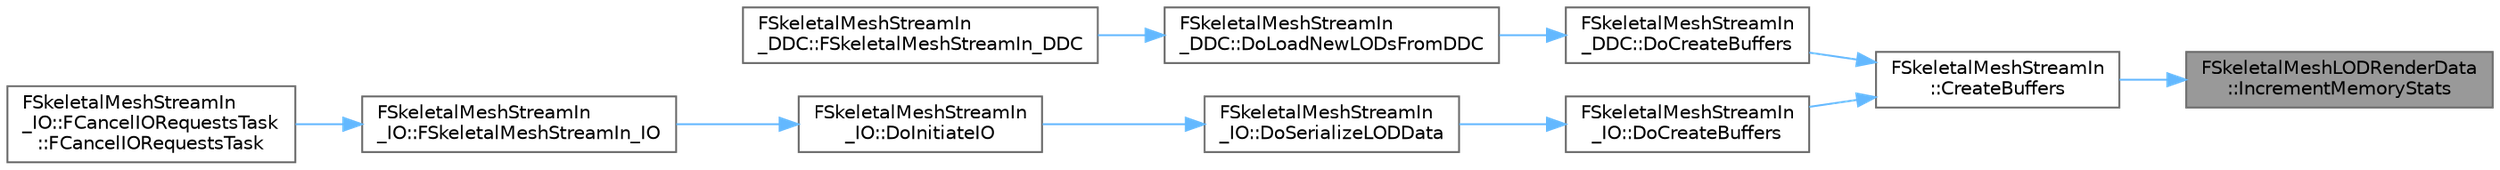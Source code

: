 digraph "FSkeletalMeshLODRenderData::IncrementMemoryStats"
{
 // INTERACTIVE_SVG=YES
 // LATEX_PDF_SIZE
  bgcolor="transparent";
  edge [fontname=Helvetica,fontsize=10,labelfontname=Helvetica,labelfontsize=10];
  node [fontname=Helvetica,fontsize=10,shape=box,height=0.2,width=0.4];
  rankdir="RL";
  Node1 [id="Node000001",label="FSkeletalMeshLODRenderData\l::IncrementMemoryStats",height=0.2,width=0.4,color="gray40", fillcolor="grey60", style="filled", fontcolor="black",tooltip=" "];
  Node1 -> Node2 [id="edge1_Node000001_Node000002",dir="back",color="steelblue1",style="solid",tooltip=" "];
  Node2 [id="Node000002",label="FSkeletalMeshStreamIn\l::CreateBuffers",height=0.2,width=0.4,color="grey40", fillcolor="white", style="filled",URL="$d7/d36/classFSkeletalMeshStreamIn.html#a9fcba579bba67a4e597c98b65d0a1729",tooltip="Create buffers with new LOD data."];
  Node2 -> Node3 [id="edge2_Node000002_Node000003",dir="back",color="steelblue1",style="solid",tooltip=" "];
  Node3 [id="Node000003",label="FSkeletalMeshStreamIn\l_DDC::DoCreateBuffers",height=0.2,width=0.4,color="grey40", fillcolor="white", style="filled",URL="$d7/d76/classFSkeletalMeshStreamIn__DDC.html#a7b483f58bd2ece2f2bf2a7ce2740e8bf",tooltip="Create RHI buffers for newly streamed-in LODs and queue a task to rename references on RT."];
  Node3 -> Node4 [id="edge3_Node000003_Node000004",dir="back",color="steelblue1",style="solid",tooltip=" "];
  Node4 [id="Node000004",label="FSkeletalMeshStreamIn\l_DDC::DoLoadNewLODsFromDDC",height=0.2,width=0.4,color="grey40", fillcolor="white", style="filled",URL="$d7/d76/classFSkeletalMeshStreamIn__DDC.html#a8b128a9551f913d76ae003b89c50ba16",tooltip="Load new LOD buffers from DDC and queue a task to create RHI buffers on RT."];
  Node4 -> Node5 [id="edge4_Node000004_Node000005",dir="back",color="steelblue1",style="solid",tooltip=" "];
  Node5 [id="Node000005",label="FSkeletalMeshStreamIn\l_DDC::FSkeletalMeshStreamIn_DDC",height=0.2,width=0.4,color="grey40", fillcolor="white", style="filled",URL="$d7/d76/classFSkeletalMeshStreamIn__DDC.html#a51e175b29c5dec46e8dd769f4d3370f1",tooltip=" "];
  Node2 -> Node6 [id="edge5_Node000002_Node000006",dir="back",color="steelblue1",style="solid",tooltip=" "];
  Node6 [id="Node000006",label="FSkeletalMeshStreamIn\l_IO::DoCreateBuffers",height=0.2,width=0.4,color="grey40", fillcolor="white", style="filled",URL="$d3/d9e/classFSkeletalMeshStreamIn__IO.html#a25770a432a5bbf815598734069d3cbf4",tooltip=" "];
  Node6 -> Node7 [id="edge6_Node000006_Node000007",dir="back",color="steelblue1",style="solid",tooltip=" "];
  Node7 [id="Node000007",label="FSkeletalMeshStreamIn\l_IO::DoSerializeLODData",height=0.2,width=0.4,color="grey40", fillcolor="white", style="filled",URL="$d3/d9e/classFSkeletalMeshStreamIn__IO.html#af42f54a31f05edb73b107f96607d63bb",tooltip=" "];
  Node7 -> Node8 [id="edge7_Node000007_Node000008",dir="back",color="steelblue1",style="solid",tooltip=" "];
  Node8 [id="Node000008",label="FSkeletalMeshStreamIn\l_IO::DoInitiateIO",height=0.2,width=0.4,color="grey40", fillcolor="white", style="filled",URL="$d3/d9e/classFSkeletalMeshStreamIn__IO.html#a564fa1e1f02f67f9d6c988f2ad95620a",tooltip=" "];
  Node8 -> Node9 [id="edge8_Node000008_Node000009",dir="back",color="steelblue1",style="solid",tooltip=" "];
  Node9 [id="Node000009",label="FSkeletalMeshStreamIn\l_IO::FSkeletalMeshStreamIn_IO",height=0.2,width=0.4,color="grey40", fillcolor="white", style="filled",URL="$d3/d9e/classFSkeletalMeshStreamIn__IO.html#ab65e0c785faceced6fca0ed663031e54",tooltip=" "];
  Node9 -> Node10 [id="edge9_Node000009_Node000010",dir="back",color="steelblue1",style="solid",tooltip=" "];
  Node10 [id="Node000010",label="FSkeletalMeshStreamIn\l_IO::FCancelIORequestsTask\l::FCancelIORequestsTask",height=0.2,width=0.4,color="grey40", fillcolor="white", style="filled",URL="$d1/dc2/classFSkeletalMeshStreamIn__IO_1_1FCancelIORequestsTask.html#a475ad53152ef5d73e9bda8b2d6a0d852",tooltip=" "];
}
